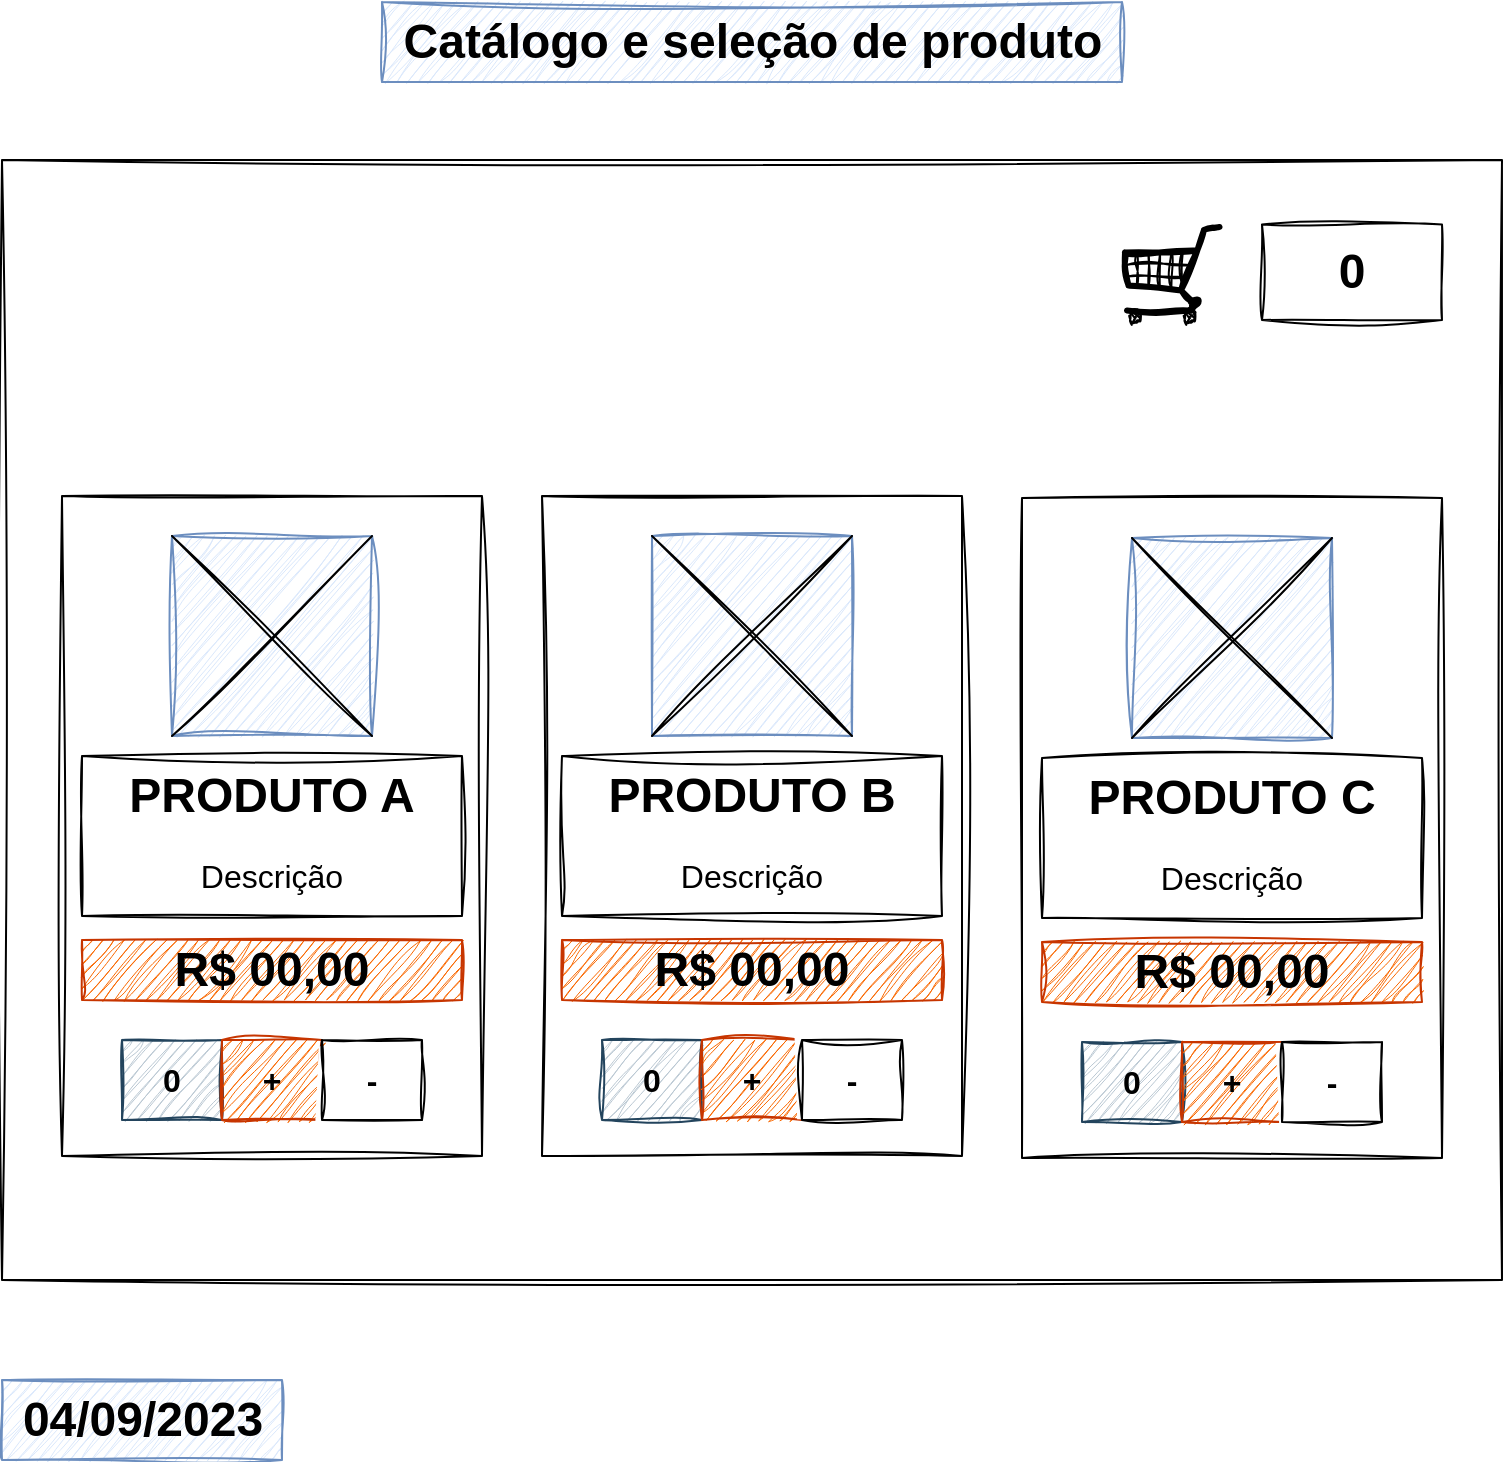 <mxfile version="22.0.2" type="device">
  <diagram name="Página-1" id="5j-ww4zHZG7wsbymvLwp">
    <mxGraphModel dx="880" dy="532" grid="1" gridSize="10" guides="1" tooltips="1" connect="1" arrows="1" fold="1" page="1" pageScale="1" pageWidth="827" pageHeight="1169" math="0" shadow="0">
      <root>
        <mxCell id="0" />
        <mxCell id="1" parent="0" />
        <mxCell id="kYT57yn9HTB8OajrBAQV-72" value="" style="rounded=0;whiteSpace=wrap;html=1;strokeColor=default;fontFamily=Helvetica;fontSize=12;fontColor=default;fillColor=default;sketch=1;curveFitting=1;jiggle=2;" parent="1" vertex="1">
          <mxGeometry x="50" y="120" width="750" height="560" as="geometry" />
        </mxCell>
        <mxCell id="kYT57yn9HTB8OajrBAQV-35" value="" style="group;sketch=1;curveFitting=1;jiggle=2;" parent="1" vertex="1" connectable="0">
          <mxGeometry x="80" y="288" width="210" height="330" as="geometry" />
        </mxCell>
        <mxCell id="kYT57yn9HTB8OajrBAQV-29" value="" style="rounded=0;whiteSpace=wrap;html=1;strokeColor=default;fontFamily=Helvetica;fontSize=12;fontColor=default;fillColor=default;sketch=1;curveFitting=1;jiggle=2;" parent="kYT57yn9HTB8OajrBAQV-35" vertex="1">
          <mxGeometry width="210" height="330" as="geometry" />
        </mxCell>
        <mxCell id="kYT57yn9HTB8OajrBAQV-30" value="" style="whiteSpace=wrap;html=1;aspect=fixed;rounded=0;shadow=0;glass=0;sketch=1;curveFitting=1;jiggle=2;fillColor=#dae8fc;strokeColor=#6c8ebf;" parent="kYT57yn9HTB8OajrBAQV-35" vertex="1">
          <mxGeometry x="55" y="20" width="100" height="100" as="geometry" />
        </mxCell>
        <mxCell id="kYT57yn9HTB8OajrBAQV-31" value="" style="endArrow=none;html=1;rounded=0;fontFamily=Helvetica;fontSize=12;fontColor=default;entryX=1;entryY=0;entryDx=0;entryDy=0;exitX=0;exitY=1;exitDx=0;exitDy=0;movable=1;resizable=1;rotatable=1;deletable=1;editable=1;locked=0;connectable=1;sketch=1;curveFitting=1;jiggle=2;" parent="kYT57yn9HTB8OajrBAQV-35" source="kYT57yn9HTB8OajrBAQV-30" target="kYT57yn9HTB8OajrBAQV-30" edge="1">
          <mxGeometry width="50" height="50" relative="1" as="geometry">
            <mxPoint x="200" y="170" as="sourcePoint" />
            <mxPoint x="250" y="120" as="targetPoint" />
          </mxGeometry>
        </mxCell>
        <mxCell id="kYT57yn9HTB8OajrBAQV-32" value="" style="endArrow=none;html=1;rounded=0;fontFamily=Helvetica;fontSize=12;fontColor=default;entryX=0;entryY=0;entryDx=0;entryDy=0;exitX=1;exitY=1;exitDx=0;exitDy=0;movable=1;resizable=1;rotatable=1;deletable=1;editable=1;locked=0;connectable=1;sketch=1;curveFitting=1;jiggle=2;" parent="kYT57yn9HTB8OajrBAQV-35" source="kYT57yn9HTB8OajrBAQV-30" target="kYT57yn9HTB8OajrBAQV-30" edge="1">
          <mxGeometry width="50" height="50" relative="1" as="geometry">
            <mxPoint x="164" y="120" as="sourcePoint" />
            <mxPoint x="264" y="20" as="targetPoint" />
          </mxGeometry>
        </mxCell>
        <mxCell id="kYT57yn9HTB8OajrBAQV-33" value="&lt;h1 style=&quot;&quot;&gt;PRODUTO A&lt;/h1&gt;&lt;p style=&quot;&quot;&gt;&lt;font style=&quot;font-size: 16px;&quot;&gt;Descrição&lt;/font&gt;&lt;/p&gt;" style="text;html=1;strokeColor=default;fillColor=none;spacing=5;spacingTop=-20;whiteSpace=wrap;overflow=hidden;rounded=0;fontSize=12;fontFamily=Helvetica;fontColor=default;sketch=1;curveFitting=1;jiggle=2;align=center;" parent="kYT57yn9HTB8OajrBAQV-35" vertex="1">
          <mxGeometry x="10" y="130" width="190" height="80" as="geometry" />
        </mxCell>
        <mxCell id="kYT57yn9HTB8OajrBAQV-34" value="&lt;font style=&quot;font-size: 24px;&quot;&gt;&lt;b&gt;R$ 00,00&lt;/b&gt;&lt;/font&gt;" style="text;html=1;strokeColor=#C73500;fillColor=#fa6800;align=center;verticalAlign=middle;whiteSpace=wrap;rounded=0;fontSize=12;fontFamily=Helvetica;sketch=1;curveFitting=1;jiggle=2;fontColor=#000000;" parent="kYT57yn9HTB8OajrBAQV-35" vertex="1">
          <mxGeometry x="10" y="222" width="190" height="30" as="geometry" />
        </mxCell>
        <mxCell id="Ryg9S8fvxbuA4_PFXU3D-3" value="&lt;font style=&quot;font-size: 16px;&quot;&gt;&lt;b&gt;0&lt;/b&gt;&lt;/font&gt;" style="rounded=0;whiteSpace=wrap;html=1;sketch=1;curveFitting=1;jiggle=2;fillColor=#bac8d3;strokeColor=#23445d;" vertex="1" parent="kYT57yn9HTB8OajrBAQV-35">
          <mxGeometry x="30" y="272" width="50" height="40" as="geometry" />
        </mxCell>
        <mxCell id="Ryg9S8fvxbuA4_PFXU3D-4" value="&lt;font style=&quot;font-size: 16px;&quot;&gt;&lt;b&gt;+&lt;/b&gt;&lt;/font&gt;" style="rounded=0;whiteSpace=wrap;html=1;sketch=1;curveFitting=1;jiggle=2;fillColor=#FA6800;strokeColor=#C73500;" vertex="1" parent="kYT57yn9HTB8OajrBAQV-35">
          <mxGeometry x="80" y="272" width="50" height="40" as="geometry" />
        </mxCell>
        <mxCell id="Ryg9S8fvxbuA4_PFXU3D-5" value="&lt;font style=&quot;font-size: 16px;&quot;&gt;&lt;b&gt;-&lt;/b&gt;&lt;/font&gt;" style="rounded=0;whiteSpace=wrap;html=1;sketch=1;curveFitting=1;jiggle=2;" vertex="1" parent="kYT57yn9HTB8OajrBAQV-35">
          <mxGeometry x="130" y="272" width="50" height="40" as="geometry" />
        </mxCell>
        <mxCell id="kYT57yn9HTB8OajrBAQV-80" value="&lt;font style=&quot;font-size: 24px;&quot;&gt;&lt;b&gt;0&lt;/b&gt;&lt;/font&gt;" style="rounded=0;whiteSpace=wrap;html=1;strokeColor=default;fontFamily=Helvetica;fontSize=12;fontColor=default;fillColor=default;sketch=1;curveFitting=1;jiggle=2;" parent="1" vertex="1">
          <mxGeometry x="680" y="152.25" width="90" height="47.75" as="geometry" />
        </mxCell>
        <mxCell id="kYT57yn9HTB8OajrBAQV-87" value="&lt;font style=&quot;font-size: 24px;&quot;&gt;&lt;b&gt;Catálogo e seleção de produto&lt;/b&gt;&lt;/font&gt;" style="text;html=1;align=center;verticalAlign=middle;resizable=0;points=[];autosize=1;strokeColor=#6c8ebf;fillColor=#dae8fc;fontSize=12;fontFamily=Helvetica;sketch=1;curveFitting=1;jiggle=2;" parent="1" vertex="1">
          <mxGeometry x="240" y="41" width="370" height="40" as="geometry" />
        </mxCell>
        <mxCell id="kYT57yn9HTB8OajrBAQV-88" value="&lt;font size=&quot;1&quot; style=&quot;&quot;&gt;&lt;b style=&quot;font-size: 24px;&quot;&gt;04/09/2023&lt;/b&gt;&lt;/font&gt;" style="text;html=1;align=center;verticalAlign=middle;resizable=0;points=[];autosize=1;strokeColor=#6c8ebf;fillColor=#dae8fc;fontSize=12;fontFamily=Helvetica;sketch=1;curveFitting=1;jiggle=2;" parent="1" vertex="1">
          <mxGeometry x="50" y="730" width="140" height="40" as="geometry" />
        </mxCell>
        <mxCell id="Ryg9S8fvxbuA4_PFXU3D-1" value="" style="verticalLabelPosition=bottom;shadow=0;dashed=0;align=center;html=1;verticalAlign=top;strokeWidth=1;shape=mxgraph.mockup.misc.shoppingCart;strokeColor=#000000;sketch=1;curveFitting=1;jiggle=2;" vertex="1" parent="1">
          <mxGeometry x="610" y="152.25" width="50" height="50" as="geometry" />
        </mxCell>
        <mxCell id="Ryg9S8fvxbuA4_PFXU3D-37" value="" style="group;sketch=1;curveFitting=1;jiggle=2;" vertex="1" connectable="0" parent="1">
          <mxGeometry x="320" y="288" width="210" height="330" as="geometry" />
        </mxCell>
        <mxCell id="Ryg9S8fvxbuA4_PFXU3D-38" value="" style="rounded=0;whiteSpace=wrap;html=1;strokeColor=default;fontFamily=Helvetica;fontSize=12;fontColor=default;fillColor=default;sketch=1;curveFitting=1;jiggle=2;" vertex="1" parent="Ryg9S8fvxbuA4_PFXU3D-37">
          <mxGeometry width="210" height="330" as="geometry" />
        </mxCell>
        <mxCell id="Ryg9S8fvxbuA4_PFXU3D-39" value="" style="whiteSpace=wrap;html=1;aspect=fixed;rounded=0;shadow=0;glass=0;sketch=1;curveFitting=1;jiggle=2;fillColor=#dae8fc;strokeColor=#6c8ebf;" vertex="1" parent="Ryg9S8fvxbuA4_PFXU3D-37">
          <mxGeometry x="55" y="20" width="100" height="100" as="geometry" />
        </mxCell>
        <mxCell id="Ryg9S8fvxbuA4_PFXU3D-40" value="" style="endArrow=none;html=1;rounded=0;fontFamily=Helvetica;fontSize=12;fontColor=default;entryX=1;entryY=0;entryDx=0;entryDy=0;exitX=0;exitY=1;exitDx=0;exitDy=0;movable=1;resizable=1;rotatable=1;deletable=1;editable=1;locked=0;connectable=1;sketch=1;curveFitting=1;jiggle=2;" edge="1" parent="Ryg9S8fvxbuA4_PFXU3D-37" source="Ryg9S8fvxbuA4_PFXU3D-39" target="Ryg9S8fvxbuA4_PFXU3D-39">
          <mxGeometry width="50" height="50" relative="1" as="geometry">
            <mxPoint x="200" y="170" as="sourcePoint" />
            <mxPoint x="250" y="120" as="targetPoint" />
          </mxGeometry>
        </mxCell>
        <mxCell id="Ryg9S8fvxbuA4_PFXU3D-41" value="" style="endArrow=none;html=1;rounded=0;fontFamily=Helvetica;fontSize=12;fontColor=default;entryX=0;entryY=0;entryDx=0;entryDy=0;exitX=1;exitY=1;exitDx=0;exitDy=0;movable=1;resizable=1;rotatable=1;deletable=1;editable=1;locked=0;connectable=1;sketch=1;curveFitting=1;jiggle=2;" edge="1" parent="Ryg9S8fvxbuA4_PFXU3D-37" source="Ryg9S8fvxbuA4_PFXU3D-39" target="Ryg9S8fvxbuA4_PFXU3D-39">
          <mxGeometry width="50" height="50" relative="1" as="geometry">
            <mxPoint x="164" y="120" as="sourcePoint" />
            <mxPoint x="264" y="20" as="targetPoint" />
          </mxGeometry>
        </mxCell>
        <mxCell id="Ryg9S8fvxbuA4_PFXU3D-42" value="&lt;h1 style=&quot;&quot;&gt;PRODUTO B&lt;/h1&gt;&lt;p style=&quot;&quot;&gt;&lt;font style=&quot;font-size: 16px;&quot;&gt;Descrição&lt;/font&gt;&lt;/p&gt;" style="text;html=1;strokeColor=default;fillColor=none;spacing=5;spacingTop=-20;whiteSpace=wrap;overflow=hidden;rounded=0;fontSize=12;fontFamily=Helvetica;fontColor=default;sketch=1;curveFitting=1;jiggle=2;align=center;" vertex="1" parent="Ryg9S8fvxbuA4_PFXU3D-37">
          <mxGeometry x="10" y="130" width="190" height="80" as="geometry" />
        </mxCell>
        <mxCell id="Ryg9S8fvxbuA4_PFXU3D-43" value="&lt;font style=&quot;font-size: 24px;&quot;&gt;&lt;b&gt;R$ 00,00&lt;/b&gt;&lt;/font&gt;" style="text;html=1;strokeColor=#C73500;fillColor=#fa6800;align=center;verticalAlign=middle;whiteSpace=wrap;rounded=0;fontSize=12;fontFamily=Helvetica;sketch=1;curveFitting=1;jiggle=2;fontColor=#000000;" vertex="1" parent="Ryg9S8fvxbuA4_PFXU3D-37">
          <mxGeometry x="10" y="222" width="190" height="30" as="geometry" />
        </mxCell>
        <mxCell id="Ryg9S8fvxbuA4_PFXU3D-44" value="&lt;font style=&quot;font-size: 16px;&quot;&gt;&lt;b&gt;0&lt;/b&gt;&lt;/font&gt;" style="rounded=0;whiteSpace=wrap;html=1;sketch=1;curveFitting=1;jiggle=2;fillColor=#bac8d3;strokeColor=#23445d;" vertex="1" parent="Ryg9S8fvxbuA4_PFXU3D-37">
          <mxGeometry x="30" y="272" width="50" height="40" as="geometry" />
        </mxCell>
        <mxCell id="Ryg9S8fvxbuA4_PFXU3D-45" value="&lt;font style=&quot;font-size: 16px;&quot;&gt;&lt;b&gt;+&lt;/b&gt;&lt;/font&gt;" style="rounded=0;whiteSpace=wrap;html=1;sketch=1;curveFitting=1;jiggle=2;fillColor=#FA6800;strokeColor=#C73500;" vertex="1" parent="Ryg9S8fvxbuA4_PFXU3D-37">
          <mxGeometry x="80" y="272" width="50" height="40" as="geometry" />
        </mxCell>
        <mxCell id="Ryg9S8fvxbuA4_PFXU3D-46" value="&lt;font style=&quot;font-size: 16px;&quot;&gt;&lt;b&gt;-&lt;/b&gt;&lt;/font&gt;" style="rounded=0;whiteSpace=wrap;html=1;sketch=1;curveFitting=1;jiggle=2;" vertex="1" parent="Ryg9S8fvxbuA4_PFXU3D-37">
          <mxGeometry x="130" y="272" width="50" height="40" as="geometry" />
        </mxCell>
        <mxCell id="Ryg9S8fvxbuA4_PFXU3D-79" value="" style="group;sketch=1;curveFitting=1;jiggle=2;" vertex="1" connectable="0" parent="1">
          <mxGeometry x="560" y="289" width="210" height="330" as="geometry" />
        </mxCell>
        <mxCell id="Ryg9S8fvxbuA4_PFXU3D-80" value="" style="rounded=0;whiteSpace=wrap;html=1;strokeColor=default;fontFamily=Helvetica;fontSize=12;fontColor=default;fillColor=default;sketch=1;curveFitting=1;jiggle=2;" vertex="1" parent="Ryg9S8fvxbuA4_PFXU3D-79">
          <mxGeometry width="210" height="330" as="geometry" />
        </mxCell>
        <mxCell id="Ryg9S8fvxbuA4_PFXU3D-81" value="" style="whiteSpace=wrap;html=1;aspect=fixed;rounded=0;shadow=0;glass=0;sketch=1;curveFitting=1;jiggle=2;fillColor=#dae8fc;strokeColor=#6c8ebf;" vertex="1" parent="Ryg9S8fvxbuA4_PFXU3D-79">
          <mxGeometry x="55" y="20" width="100" height="100" as="geometry" />
        </mxCell>
        <mxCell id="Ryg9S8fvxbuA4_PFXU3D-82" value="" style="endArrow=none;html=1;rounded=0;fontFamily=Helvetica;fontSize=12;fontColor=default;entryX=1;entryY=0;entryDx=0;entryDy=0;exitX=0;exitY=1;exitDx=0;exitDy=0;movable=1;resizable=1;rotatable=1;deletable=1;editable=1;locked=0;connectable=1;sketch=1;curveFitting=1;jiggle=2;" edge="1" parent="Ryg9S8fvxbuA4_PFXU3D-79" source="Ryg9S8fvxbuA4_PFXU3D-81" target="Ryg9S8fvxbuA4_PFXU3D-81">
          <mxGeometry width="50" height="50" relative="1" as="geometry">
            <mxPoint x="200" y="170" as="sourcePoint" />
            <mxPoint x="250" y="120" as="targetPoint" />
          </mxGeometry>
        </mxCell>
        <mxCell id="Ryg9S8fvxbuA4_PFXU3D-83" value="" style="endArrow=none;html=1;rounded=0;fontFamily=Helvetica;fontSize=12;fontColor=default;entryX=0;entryY=0;entryDx=0;entryDy=0;exitX=1;exitY=1;exitDx=0;exitDy=0;movable=1;resizable=1;rotatable=1;deletable=1;editable=1;locked=0;connectable=1;sketch=1;curveFitting=1;jiggle=2;" edge="1" parent="Ryg9S8fvxbuA4_PFXU3D-79" source="Ryg9S8fvxbuA4_PFXU3D-81" target="Ryg9S8fvxbuA4_PFXU3D-81">
          <mxGeometry width="50" height="50" relative="1" as="geometry">
            <mxPoint x="164" y="120" as="sourcePoint" />
            <mxPoint x="264" y="20" as="targetPoint" />
          </mxGeometry>
        </mxCell>
        <mxCell id="Ryg9S8fvxbuA4_PFXU3D-84" value="&lt;h1 style=&quot;&quot;&gt;PRODUTO C&lt;/h1&gt;&lt;p style=&quot;&quot;&gt;&lt;font style=&quot;font-size: 16px;&quot;&gt;Descrição&lt;/font&gt;&lt;/p&gt;" style="text;html=1;strokeColor=default;fillColor=none;spacing=5;spacingTop=-20;whiteSpace=wrap;overflow=hidden;rounded=0;fontSize=12;fontFamily=Helvetica;fontColor=default;sketch=1;curveFitting=1;jiggle=2;align=center;" vertex="1" parent="Ryg9S8fvxbuA4_PFXU3D-79">
          <mxGeometry x="10" y="130" width="190" height="80" as="geometry" />
        </mxCell>
        <mxCell id="Ryg9S8fvxbuA4_PFXU3D-85" value="&lt;font style=&quot;font-size: 24px;&quot;&gt;&lt;b&gt;R$ 00,00&lt;/b&gt;&lt;/font&gt;" style="text;html=1;strokeColor=#C73500;fillColor=#fa6800;align=center;verticalAlign=middle;whiteSpace=wrap;rounded=0;fontSize=12;fontFamily=Helvetica;sketch=1;curveFitting=1;jiggle=2;fontColor=#000000;" vertex="1" parent="Ryg9S8fvxbuA4_PFXU3D-79">
          <mxGeometry x="10" y="222" width="190" height="30" as="geometry" />
        </mxCell>
        <mxCell id="Ryg9S8fvxbuA4_PFXU3D-86" value="&lt;font style=&quot;font-size: 16px;&quot;&gt;&lt;b&gt;0&lt;/b&gt;&lt;/font&gt;" style="rounded=0;whiteSpace=wrap;html=1;sketch=1;curveFitting=1;jiggle=2;fillColor=#bac8d3;strokeColor=#23445d;" vertex="1" parent="Ryg9S8fvxbuA4_PFXU3D-79">
          <mxGeometry x="30" y="272" width="50" height="40" as="geometry" />
        </mxCell>
        <mxCell id="Ryg9S8fvxbuA4_PFXU3D-87" value="&lt;font style=&quot;font-size: 16px;&quot;&gt;&lt;b&gt;+&lt;/b&gt;&lt;/font&gt;" style="rounded=0;whiteSpace=wrap;html=1;sketch=1;curveFitting=1;jiggle=2;fillColor=#FA6800;strokeColor=#C73500;" vertex="1" parent="Ryg9S8fvxbuA4_PFXU3D-79">
          <mxGeometry x="80" y="272" width="50" height="40" as="geometry" />
        </mxCell>
        <mxCell id="Ryg9S8fvxbuA4_PFXU3D-88" value="&lt;font style=&quot;font-size: 16px;&quot;&gt;&lt;b&gt;-&lt;/b&gt;&lt;/font&gt;" style="rounded=0;whiteSpace=wrap;html=1;sketch=1;curveFitting=1;jiggle=2;" vertex="1" parent="Ryg9S8fvxbuA4_PFXU3D-79">
          <mxGeometry x="130" y="272" width="50" height="40" as="geometry" />
        </mxCell>
      </root>
    </mxGraphModel>
  </diagram>
</mxfile>
